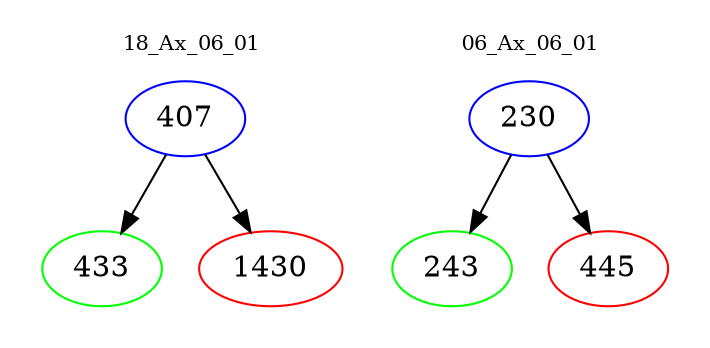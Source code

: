 digraph{
subgraph cluster_0 {
color = white
label = "18_Ax_06_01";
fontsize=10;
T0_407 [label="407", color="blue"]
T0_407 -> T0_433 [color="black"]
T0_433 [label="433", color="green"]
T0_407 -> T0_1430 [color="black"]
T0_1430 [label="1430", color="red"]
}
subgraph cluster_1 {
color = white
label = "06_Ax_06_01";
fontsize=10;
T1_230 [label="230", color="blue"]
T1_230 -> T1_243 [color="black"]
T1_243 [label="243", color="green"]
T1_230 -> T1_445 [color="black"]
T1_445 [label="445", color="red"]
}
}
